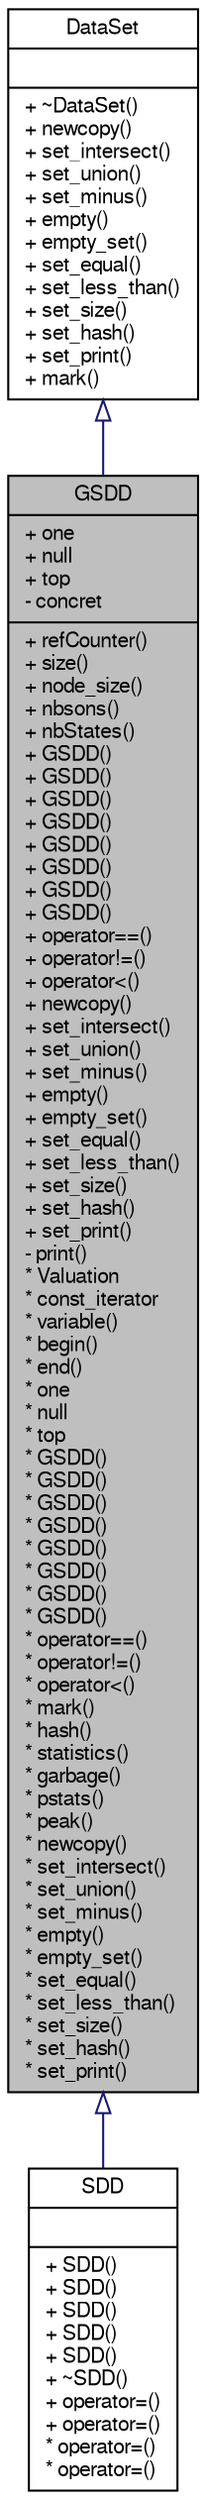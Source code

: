 digraph "GSDD"
{
  edge [fontname="FreeSans",fontsize="10",labelfontname="FreeSans",labelfontsize="10"];
  node [fontname="FreeSans",fontsize="10",shape=record];
  Node1 [label="{GSDD\n|+ one\l+ null\l+ top\l- concret\l|+ refCounter()\l+ size()\l+ node_size()\l+ nbsons()\l+ nbStates()\l+ GSDD()\l+ GSDD()\l+ GSDD()\l+ GSDD()\l+ GSDD()\l+ GSDD()\l+ GSDD()\l+ GSDD()\l+ operator==()\l+ operator!=()\l+ operator\<()\l+ newcopy()\l+ set_intersect()\l+ set_union()\l+ set_minus()\l+ empty()\l+ empty_set()\l+ set_equal()\l+ set_less_than()\l+ set_size()\l+ set_hash()\l+ set_print()\l- print()\l* Valuation\l* const_iterator\l* variable()\l* begin()\l* end()\l* one\l* null\l* top\l* GSDD()\l* GSDD()\l* GSDD()\l* GSDD()\l* GSDD()\l* GSDD()\l* GSDD()\l* GSDD()\l* operator==()\l* operator!=()\l* operator\<()\l* mark()\l* hash()\l* statistics()\l* garbage()\l* pstats()\l* peak()\l* newcopy()\l* set_intersect()\l* set_union()\l* set_minus()\l* empty()\l* empty_set()\l* set_equal()\l* set_less_than()\l* set_size()\l* set_hash()\l* set_print()\l}",height=0.2,width=0.4,color="black", fillcolor="grey75", style="filled" fontcolor="black"];
  Node2 -> Node1 [dir="back",color="midnightblue",fontsize="10",style="solid",arrowtail="onormal",fontname="FreeSans"];
  Node2 [label="{DataSet\n||+ ~DataSet()\l+ newcopy()\l+ set_intersect()\l+ set_union()\l+ set_minus()\l+ empty()\l+ empty_set()\l+ set_equal()\l+ set_less_than()\l+ set_size()\l+ set_hash()\l+ set_print()\l+ mark()\l}",height=0.2,width=0.4,color="black", fillcolor="white", style="filled",URL="$classDataSet.html",tooltip="This class is an abstraction of a set of data. "];
  Node1 -> Node3 [dir="back",color="midnightblue",fontsize="10",style="solid",arrowtail="onormal",fontname="FreeSans"];
  Node3 [label="{SDD\n||+ SDD()\l+ SDD()\l+ SDD()\l+ SDD()\l+ SDD()\l+ ~SDD()\l+ operator=()\l+ operator=()\l* operator=()\l* operator=()\l}",height=0.2,width=0.4,color="black", fillcolor="white", style="filled",URL="$classSDD.html",tooltip="This class is the public interface for manipulating Data Decision Diagrams. "];
}
